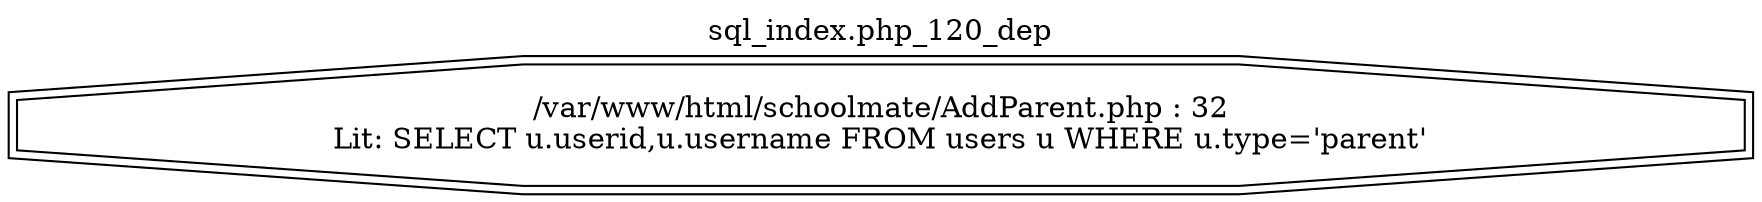 digraph cfg {
  label="sql_index.php_120_dep";
  labelloc=t;
  n1 [shape=doubleoctagon, label="/var/www/html/schoolmate/AddParent.php : 32\nLit: SELECT u.userid,u.username FROM users u WHERE u.type='parent'\n"];
}

